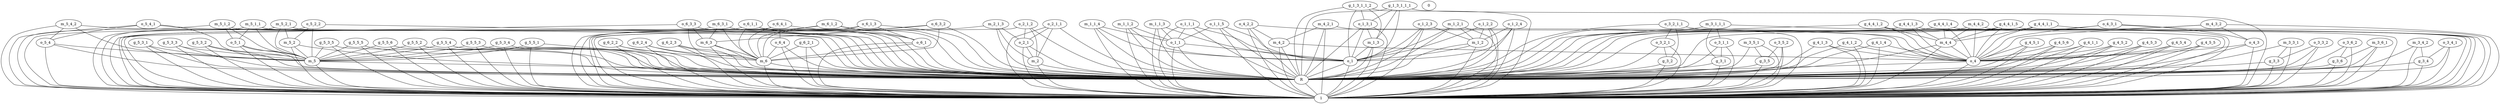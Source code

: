 graph G {
  m_5_4_2;
  m_4_2_1;
  g_5_3_4;
  o_6_4_1;
  g_5_3_1;
  m_5_2;
  o_4_2_2;
  o_2_1_2;
  o_1_2_4;
  o_2_1;
  g_3_2;
  m_4_4;
  o_6_4;
  m_1_1_4;
  g_4_1_1;
  g_4_4_1_3;
  g_5_5_1;
  g_3_5;
  m_6;
  o_1_1;
  g_3_1;
  g_6_2_4;
  o_3_1_1;
  g_1_3_1_1_2;
  o_6_1_3;
  m_2;
  g_4_5_5;
  m_3_3_1;
  m_3_5_1;
  o_3_6_2;
  o_3_3_2;
  g_4_1_3;
  m_5_1_2;
  g_5_3_3;
  g_4_4_1_1;
  g_4_1_2;
  o_1;
  m_4_2;
  g_5_3_2;
  o_5_2_2;
  m_2_1_3;
  m_4_4_2;
  0;
  g_4_4_1_2;
  g_5_3_5;
  o_6_3_3;
  m_1_1_2;
  g_4_1_4;
  g_1_3_1_1_1;
  o_4;
  m_3_4_2;
  o_3_5_2;
  g_3_3;
  g_4_5_1;
  g_5_5_5;
  g_5_5_6;
  g_4_5_6;
  m_3_6_1;
  g_6_2_3;
  m_6_1_2;
  m_3_1_1_1;
  o_4_3;
  g_4_5_2;
  o_1_2_3;
  g_4_5_3;
  m_1_2;
  1;
  m_1_3;
  o_5_4;
  m_1_1_3;
  o_1_1_1;
  g_3_6;
  o_4_3_1;
  R;
  m_4_3_2;
  m_5_1_1;
  m_6_3_1;
  g_4_4_1_4;
  m_5_2_1;
  o_5_4_1;
  m_1_2_1;
  o_3_2_1;
  g_4_5_4;
  o_6_3_2;
  o_3_4_1;
  o_2_1_1;
  g_3_4;
  m_6_3;
  g_6_2_1;
  o_5_1;
  g_4_4_1_5;
  m_5;
  g_6_2_2;
  o_1_1_5;
  o_6_1_1;
  o_6_1;
  g_5_5_2;
  o_1_2_2;
  o_3_2_1_1;
  g_5_5_4;
  o_1_3_1;
  g_5_5_3;
  g_5_5_3 -- m_5;
  m_2 -- R;
  g_5_5_5 -- m_5;
  o_3_2_1_1 -- o_3_2_1;
  m_2_1_3 -- o_2_1;
  m_1_3 -- o_1;
  o_4_2_2 -- m_4_2;
  m_6_3_1 -- m_6_3;
  g_5_3_3 -- m_5;
  o_3_4_1 -- g_3_4;
  g_4_4_1_1 -- m_4_4;
  m_1_1_2 -- o_1_1;
  m_4_3_2 -- o_4_3;
  o_6_3_3 -- m_6_3;
  g_5_5_2 -- m_5;
  m_5_2_1 -- m_5_2;
  m_4_2 -- o_4;
  o_4_3_1 -- o_4_3;
  m_1_2 -- o_1;
  g_1_3_1_1_2 -- o_1_3_1;
  g_5_3_1 -- m_5;
  g_4_4_1_2 -- m_4_4;
  m_5_1_2 -- o_5_1;
  o_6_1_1 -- o_6_1;
  o_3_2_1 -- g_3_2;
  g_4_1_2 -- o_4;
  o_2_1_2 -- o_2_1;
  g_3_3 -- R;
  g_5_5_1 -- m_5;
  o_5_1 -- m_5;
  o_3_6_2 -- g_3_6;
  g_4_5_6 -- o_4;
  o_6_1_3 -- o_6_1;
  g_4_4_1_3 -- m_4_4;
  o_3_5_2 -- g_3_5;
  g_3_2 -- R;
  o_1_1_1 -- o_1_1;
  o_2_1_1 -- o_2_1;
  o_1_2_3 -- m_1_2;
  g_5_5_4 -- m_5;
  o_6_1 -- m_6;
  g_6_2_4 -- m_6;
  m_1_2_1 -- m_1_2;
  g_4_5_2 -- o_4;
  g_5_3_2 -- m_5;
  o_3_3_2 -- g_3_3;
  m_5 -- R;
  g_6_2_1 -- m_6;
  o_6_3_2 -- m_6_3;
  o_5_2_2 -- m_5_2;
  g_4_5_5 -- o_4;
  o_1_1 -- o_1;
  o_1 -- R;
  o_5_4_1 -- o_5_4;
  g_3_5 -- R;
  o_4_3 -- o_4;
  g_5_5_6 -- m_5;
  m_4_4_2 -- m_4_4;
  g_5_3_5 -- m_5;
  m_5_4_2 -- o_5_4;
  m_1_1_4 -- o_1_1;
  m_4_2_1 -- m_4_2;
  g_4_5_3 -- o_4;
  o_6_4_1 -- o_6_4;
  g_4_5_4 -- o_4;
  o_5_4 -- m_5;
  g_3_6 -- R;
  o_1_1_5 -- o_1_1;
  o_3_1_1 -- g_3_1;
  m_3_1_1_1 -- o_3_1_1;
  m_1_1_3 -- o_1_1;
  g_4_1_3 -- o_4;
  m_6 -- R;
  m_3_6_1 -- g_3_6;
  m_5_1_1 -- o_5_1;
  o_6_4 -- m_6;
  g_3_1 -- R;
  g_4_1_4 -- o_4;
  o_1_2_4 -- m_1_2;
  o_1_2_2 -- m_1_2;
  R -- 1;
  m_5_2 -- m_5;
  g_1_3_1_1_1 -- o_1_3_1;
  m_3_5_1 -- g_3_5;
  g_4_4_1_4 -- m_4_4;
  m_3_4_2 -- g_3_4;
  g_3_4 -- R;
  m_4_4 -- o_4;
  g_4_4_1_5 -- m_4_4;
  g_6_2_2 -- m_6;
  o_1_3_1 -- m_1_3;
  g_6_2_3 -- m_6;
  g_4_1_1 -- o_4;
  o_2_1 -- m_2;
  m_6_3 -- m_6;
  o_4 -- R;
  m_3_3_1 -- g_3_3;
  g_5_3_4 -- m_5;
  g_4_5_1 -- o_4;
  m_6_1_2 -- o_6_1;
  m_5_4_2 -- m_5;
  m_4_2_1 -- o_4;
  g_5_3_4 -- R;
  o_6_4_1 -- m_6;
  g_5_3_1 -- R;
  m_5_2 -- R;
  o_4_2_2 -- o_4;
  o_2_1_2 -- m_2;
  o_1_2_4 -- o_1;
  o_2_1 -- R;
  g_3_2 -- 1;
  m_4_4 -- R;
  o_6_4 -- R;
  m_1_1_4 -- o_1;
  g_4_1_1 -- R;
  g_4_4_1_3 -- R;
  g_4_4_1_3 -- o_4;
  g_5_5_1 -- R;
  g_3_5 -- 1;
  m_6 -- 1;
  o_1_1 -- R;
  g_3_1 -- 1;
  g_6_2_4 -- R;
  g_6_2_4 -- 1;
  o_3_1_1 -- R;
  o_3_1_1 -- 1;
  g_1_3_1_1_2 -- m_1_3;
  o_6_1_3 -- m_6;
  m_2 -- 1;
  g_4_5_5 -- R;
  m_3_3_1 -- R;
  m_3_5_1 -- R;
  m_3_5_1 -- 1;
  o_3_6_2 -- R;
  o_3_3_2 -- R;
  g_4_1_3 -- R;
  m_5_1_2 -- m_5;
  g_5_3_3 -- R;
  g_4_4_1_1 -- R;
  g_4_4_1_1 -- o_4;
  g_4_1_2 -- R;
  o_1 -- 1;
  m_4_2 -- R;
  g_5_3_2 -- R;
  o_5_2_2 -- R;
  o_5_2_2 -- m_5;
  m_2_1_3 -- R;
  m_2_1_3 -- m_2;
  m_4_4_2 -- R;
  m_4_4_2 -- o_4;
  g_4_4_1_2 -- R;
  g_4_4_1_2 -- o_4;
  g_5_3_5 -- R;
  o_6_3_3 -- m_6;
  m_1_1_2 -- R;
  m_1_1_2 -- o_1;
  g_4_1_4 -- R;
  g_1_3_1_1_1 -- m_1_3;
  o_4 -- 1;
  m_3_4_2 -- R;
  o_3_5_2 -- R;
  o_3_5_2 -- 1;
  g_3_3 -- 1;
  g_4_5_1 -- R;
  g_4_5_1 -- 1;
  g_5_5_5 -- R;
  g_5_5_6 -- R;
  g_4_5_6 -- R;
  g_4_5_6 -- 1;
  m_3_6_1 -- R;
  g_6_2_3 -- R;
  g_6_2_3 -- 1;
  m_6_1_2 -- m_6;
  m_3_1_1_1 -- R;
  m_3_1_1_1 -- g_3_1;
  m_3_1_1_1 -- 1;
  o_4_3 -- R;
  o_4_3 -- 1;
  g_4_5_2 -- R;
  g_4_5_2 -- 1;
  o_1_2_3 -- o_1;
  g_4_5_3 -- R;
  g_4_5_3 -- 1;
  m_1_2 -- R;
  m_1_2 -- 1;
  m_1_3 -- R;
  m_1_3 -- 1;
  o_5_4 -- R;
  m_1_1_3 -- R;
  m_1_1_3 -- o_1;
  o_1_1_1 -- R;
  o_1_1_1 -- o_1;
  g_3_6 -- 1;
  o_4_3_1 -- R;
  o_4_3_1 -- o_4;
  o_4_3_1 -- 1;
  m_4_3_2 -- R;
  m_4_3_2 -- o_4;
  m_4_3_2 -- 1;
  m_5_1_1 -- m_5;
  m_6_3_1 -- m_6;
  g_4_4_1_4 -- R;
  g_4_4_1_4 -- o_4;
  m_5_2_1 -- R;
  m_5_2_1 -- m_5;
  o_5_4_1 -- R;
  o_5_4_1 -- m_5;
  m_1_2_1 -- R;
  m_1_2_1 -- o_1;
  m_1_2_1 -- 1;
  o_3_2_1 -- R;
  o_3_2_1 -- 1;
  g_4_5_4 -- R;
  g_4_5_4 -- 1;
  o_6_3_2 -- m_6;
  o_3_4_1 -- R;
  o_2_1_1 -- R;
  o_2_1_1 -- m_2;
  g_3_4 -- 1;
  m_6_3 -- R;
  m_6_3 -- 1;
  g_6_2_1 -- R;
  g_6_2_1 -- 1;
  o_5_1 -- R;
  g_4_4_1_5 -- R;
  g_4_4_1_5 -- o_4;
  m_5 -- 1;
  g_6_2_2 -- R;
  g_6_2_2 -- 1;
  o_1_1_5 -- R;
  o_1_1_5 -- o_1;
  o_6_1_1 -- m_6;
  o_6_1 -- R;
  o_6_1 -- 1;
  g_5_5_2 -- R;
  g_5_5_2 -- 1;
  o_1_2_2 -- R;
  o_1_2_2 -- o_1;
  o_1_2_2 -- 1;
  o_3_2_1_1 -- R;
  o_3_2_1_1 -- g_3_2;
  o_3_2_1_1 -- 1;
  g_5_5_4 -- R;
  g_5_5_4 -- 1;
  o_1_3_1 -- R;
  o_1_3_1 -- o_1;
  o_1_3_1 -- 1;
  g_5_5_3 -- R;
  g_5_5_3 -- 1;
  m_5_4_2 -- R;
  m_5_4_2 -- 1;
  m_4_2_1 -- R;
  m_4_2_1 -- 1;
  g_5_3_4 -- 1;
  o_6_4_1 -- R;
  o_6_4_1 -- 1;
  g_5_3_1 -- 1;
  m_5_2 -- 1;
  o_4_2_2 -- R;
  o_4_2_2 -- 1;
  o_2_1_2 -- R;
  o_2_1_2 -- 1;
  o_1_2_4 -- R;
  o_1_2_4 -- 1;
  o_2_1 -- 1;
  m_4_4 -- 1;
  o_6_4 -- 1;
  m_1_1_4 -- R;
  m_1_1_4 -- 1;
  g_4_1_1 -- 1;
  g_4_4_1_3 -- 1;
  g_5_5_1 -- 1;
  o_1_1 -- 1;
  g_1_3_1_1_2 -- R;
  g_1_3_1_1_2 -- o_1;
  g_1_3_1_1_2 -- 1;
  o_6_1_3 -- R;
  o_6_1_3 -- 1;
  g_4_5_5 -- 1;
  m_3_3_1 -- 1;
  o_3_6_2 -- 1;
  o_3_3_2 -- 1;
  g_4_1_3 -- 1;
  m_5_1_2 -- R;
  m_5_1_2 -- 1;
  g_5_3_3 -- 1;
  g_4_4_1_1 -- 1;
  g_4_1_2 -- 1;
  m_4_2 -- 1;
  g_5_3_2 -- 1;
  o_5_2_2 -- 1;
  m_2_1_3 -- 1;
  m_4_4_2 -- 1;
  g_4_4_1_2 -- 1;
  g_5_3_5 -- 1;
  o_6_3_3 -- R;
  o_6_3_3 -- 1;
  m_1_1_2 -- 1;
  g_4_1_4 -- 1;
  g_1_3_1_1_1 -- R;
  g_1_3_1_1_1 -- o_1;
  g_1_3_1_1_1 -- 1;
  m_3_4_2 -- 1;
  g_5_5_5 -- 1;
  g_5_5_6 -- 1;
  m_3_6_1 -- 1;
  m_6_1_2 -- R;
  m_6_1_2 -- 1;
  o_1_2_3 -- R;
  o_1_2_3 -- 1;
  o_5_4 -- 1;
  m_1_1_3 -- 1;
  o_1_1_1 -- 1;
  m_5_1_1 -- R;
  m_5_1_1 -- 1;
  m_6_3_1 -- R;
  m_6_3_1 -- 1;
  g_4_4_1_4 -- 1;
  m_5_2_1 -- 1;
  o_5_4_1 -- 1;
  o_6_3_2 -- R;
  o_6_3_2 -- 1;
  o_3_4_1 -- 1;
  o_2_1_1 -- 1;
  o_5_1 -- 1;
  g_4_4_1_5 -- 1;
  o_1_1_5 -- 1;
  o_6_1_1 -- R;
  o_6_1_1 -- 1;
}
